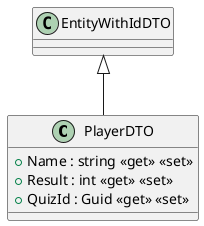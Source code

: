 @startuml
class PlayerDTO {
    + Name : string <<get>> <<set>>
    + Result : int <<get>> <<set>>
    + QuizId : Guid <<get>> <<set>>
}
EntityWithIdDTO <|-- PlayerDTO
@enduml
